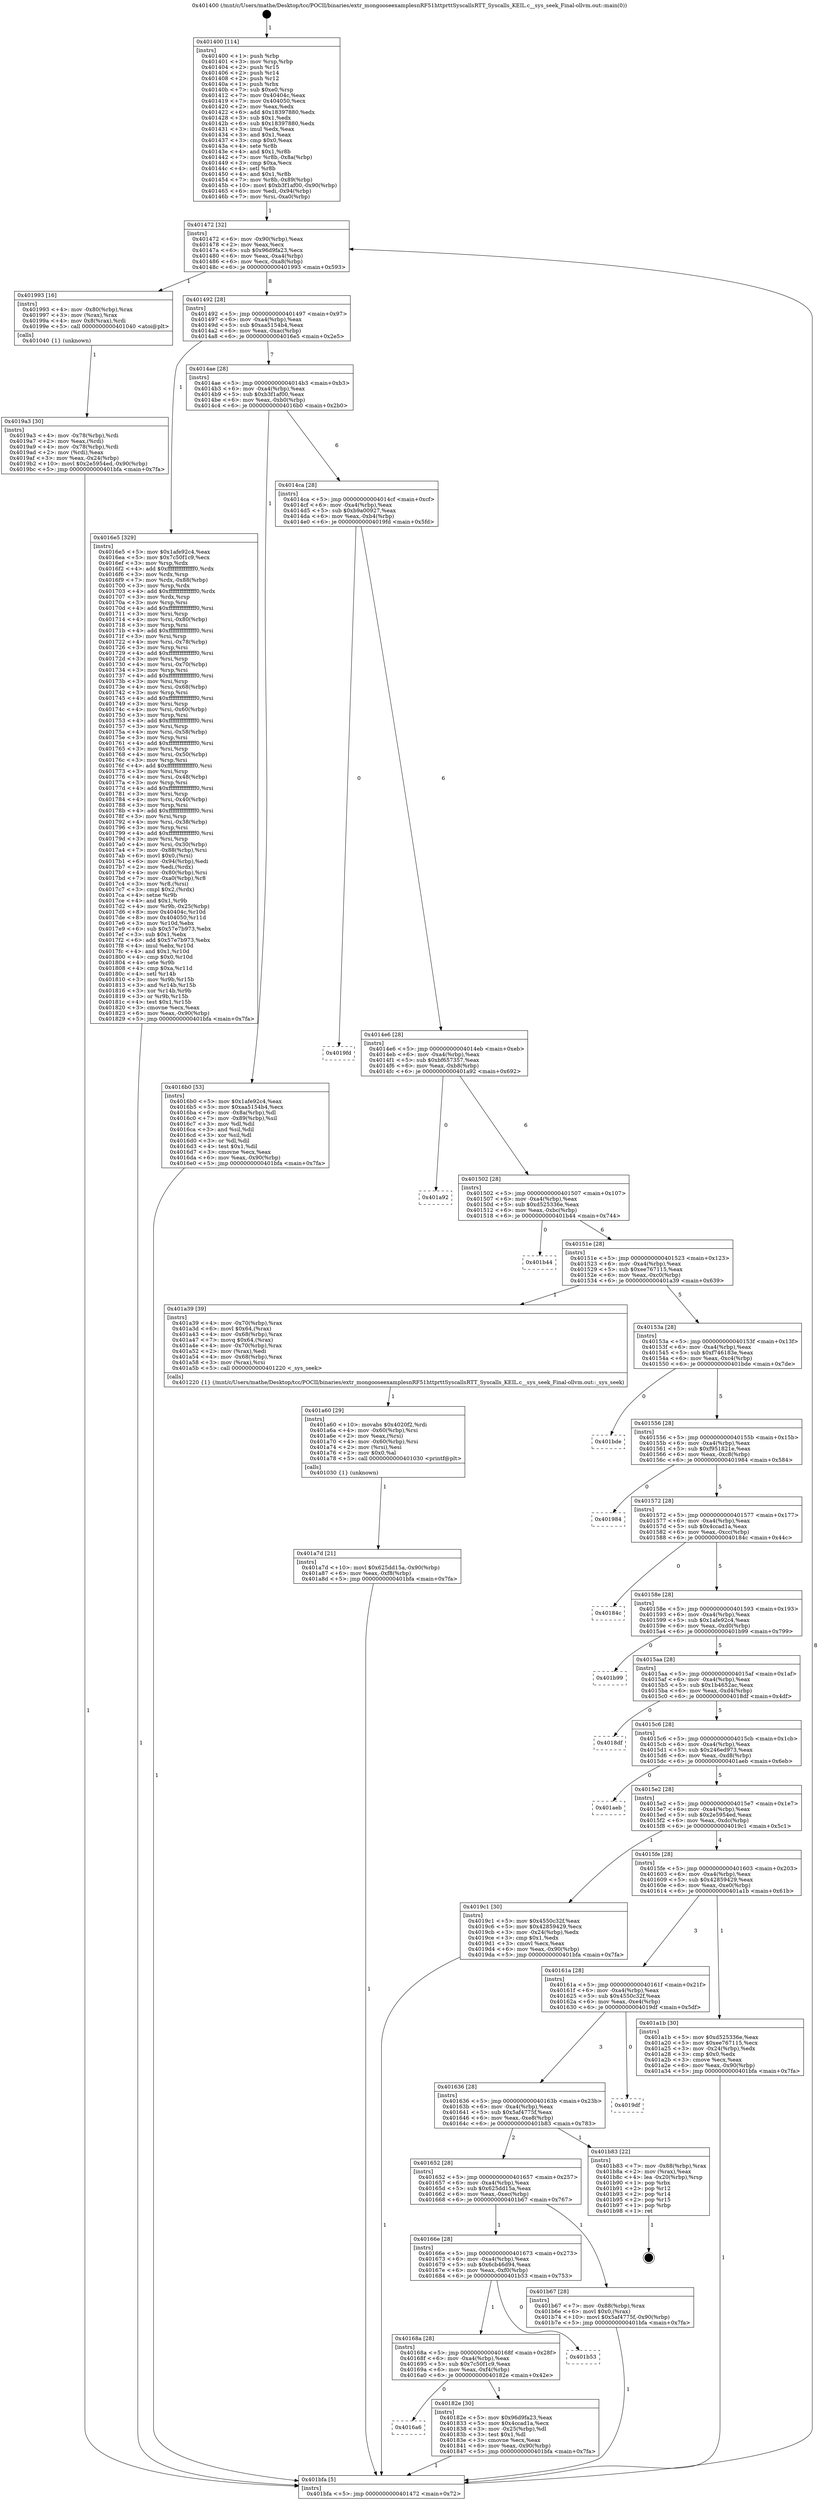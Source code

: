 digraph "0x401400" {
  label = "0x401400 (/mnt/c/Users/mathe/Desktop/tcc/POCII/binaries/extr_mongooseexamplesnRF51httprttSyscallsRTT_Syscalls_KEIL.c__sys_seek_Final-ollvm.out::main(0))"
  labelloc = "t"
  node[shape=record]

  Entry [label="",width=0.3,height=0.3,shape=circle,fillcolor=black,style=filled]
  "0x401472" [label="{
     0x401472 [32]\l
     | [instrs]\l
     &nbsp;&nbsp;0x401472 \<+6\>: mov -0x90(%rbp),%eax\l
     &nbsp;&nbsp;0x401478 \<+2\>: mov %eax,%ecx\l
     &nbsp;&nbsp;0x40147a \<+6\>: sub $0x96d9fa23,%ecx\l
     &nbsp;&nbsp;0x401480 \<+6\>: mov %eax,-0xa4(%rbp)\l
     &nbsp;&nbsp;0x401486 \<+6\>: mov %ecx,-0xa8(%rbp)\l
     &nbsp;&nbsp;0x40148c \<+6\>: je 0000000000401993 \<main+0x593\>\l
  }"]
  "0x401993" [label="{
     0x401993 [16]\l
     | [instrs]\l
     &nbsp;&nbsp;0x401993 \<+4\>: mov -0x80(%rbp),%rax\l
     &nbsp;&nbsp;0x401997 \<+3\>: mov (%rax),%rax\l
     &nbsp;&nbsp;0x40199a \<+4\>: mov 0x8(%rax),%rdi\l
     &nbsp;&nbsp;0x40199e \<+5\>: call 0000000000401040 \<atoi@plt\>\l
     | [calls]\l
     &nbsp;&nbsp;0x401040 \{1\} (unknown)\l
  }"]
  "0x401492" [label="{
     0x401492 [28]\l
     | [instrs]\l
     &nbsp;&nbsp;0x401492 \<+5\>: jmp 0000000000401497 \<main+0x97\>\l
     &nbsp;&nbsp;0x401497 \<+6\>: mov -0xa4(%rbp),%eax\l
     &nbsp;&nbsp;0x40149d \<+5\>: sub $0xaa5154b4,%eax\l
     &nbsp;&nbsp;0x4014a2 \<+6\>: mov %eax,-0xac(%rbp)\l
     &nbsp;&nbsp;0x4014a8 \<+6\>: je 00000000004016e5 \<main+0x2e5\>\l
  }"]
  Exit [label="",width=0.3,height=0.3,shape=circle,fillcolor=black,style=filled,peripheries=2]
  "0x4016e5" [label="{
     0x4016e5 [329]\l
     | [instrs]\l
     &nbsp;&nbsp;0x4016e5 \<+5\>: mov $0x1afe92c4,%eax\l
     &nbsp;&nbsp;0x4016ea \<+5\>: mov $0x7c50f1c9,%ecx\l
     &nbsp;&nbsp;0x4016ef \<+3\>: mov %rsp,%rdx\l
     &nbsp;&nbsp;0x4016f2 \<+4\>: add $0xfffffffffffffff0,%rdx\l
     &nbsp;&nbsp;0x4016f6 \<+3\>: mov %rdx,%rsp\l
     &nbsp;&nbsp;0x4016f9 \<+7\>: mov %rdx,-0x88(%rbp)\l
     &nbsp;&nbsp;0x401700 \<+3\>: mov %rsp,%rdx\l
     &nbsp;&nbsp;0x401703 \<+4\>: add $0xfffffffffffffff0,%rdx\l
     &nbsp;&nbsp;0x401707 \<+3\>: mov %rdx,%rsp\l
     &nbsp;&nbsp;0x40170a \<+3\>: mov %rsp,%rsi\l
     &nbsp;&nbsp;0x40170d \<+4\>: add $0xfffffffffffffff0,%rsi\l
     &nbsp;&nbsp;0x401711 \<+3\>: mov %rsi,%rsp\l
     &nbsp;&nbsp;0x401714 \<+4\>: mov %rsi,-0x80(%rbp)\l
     &nbsp;&nbsp;0x401718 \<+3\>: mov %rsp,%rsi\l
     &nbsp;&nbsp;0x40171b \<+4\>: add $0xfffffffffffffff0,%rsi\l
     &nbsp;&nbsp;0x40171f \<+3\>: mov %rsi,%rsp\l
     &nbsp;&nbsp;0x401722 \<+4\>: mov %rsi,-0x78(%rbp)\l
     &nbsp;&nbsp;0x401726 \<+3\>: mov %rsp,%rsi\l
     &nbsp;&nbsp;0x401729 \<+4\>: add $0xfffffffffffffff0,%rsi\l
     &nbsp;&nbsp;0x40172d \<+3\>: mov %rsi,%rsp\l
     &nbsp;&nbsp;0x401730 \<+4\>: mov %rsi,-0x70(%rbp)\l
     &nbsp;&nbsp;0x401734 \<+3\>: mov %rsp,%rsi\l
     &nbsp;&nbsp;0x401737 \<+4\>: add $0xfffffffffffffff0,%rsi\l
     &nbsp;&nbsp;0x40173b \<+3\>: mov %rsi,%rsp\l
     &nbsp;&nbsp;0x40173e \<+4\>: mov %rsi,-0x68(%rbp)\l
     &nbsp;&nbsp;0x401742 \<+3\>: mov %rsp,%rsi\l
     &nbsp;&nbsp;0x401745 \<+4\>: add $0xfffffffffffffff0,%rsi\l
     &nbsp;&nbsp;0x401749 \<+3\>: mov %rsi,%rsp\l
     &nbsp;&nbsp;0x40174c \<+4\>: mov %rsi,-0x60(%rbp)\l
     &nbsp;&nbsp;0x401750 \<+3\>: mov %rsp,%rsi\l
     &nbsp;&nbsp;0x401753 \<+4\>: add $0xfffffffffffffff0,%rsi\l
     &nbsp;&nbsp;0x401757 \<+3\>: mov %rsi,%rsp\l
     &nbsp;&nbsp;0x40175a \<+4\>: mov %rsi,-0x58(%rbp)\l
     &nbsp;&nbsp;0x40175e \<+3\>: mov %rsp,%rsi\l
     &nbsp;&nbsp;0x401761 \<+4\>: add $0xfffffffffffffff0,%rsi\l
     &nbsp;&nbsp;0x401765 \<+3\>: mov %rsi,%rsp\l
     &nbsp;&nbsp;0x401768 \<+4\>: mov %rsi,-0x50(%rbp)\l
     &nbsp;&nbsp;0x40176c \<+3\>: mov %rsp,%rsi\l
     &nbsp;&nbsp;0x40176f \<+4\>: add $0xfffffffffffffff0,%rsi\l
     &nbsp;&nbsp;0x401773 \<+3\>: mov %rsi,%rsp\l
     &nbsp;&nbsp;0x401776 \<+4\>: mov %rsi,-0x48(%rbp)\l
     &nbsp;&nbsp;0x40177a \<+3\>: mov %rsp,%rsi\l
     &nbsp;&nbsp;0x40177d \<+4\>: add $0xfffffffffffffff0,%rsi\l
     &nbsp;&nbsp;0x401781 \<+3\>: mov %rsi,%rsp\l
     &nbsp;&nbsp;0x401784 \<+4\>: mov %rsi,-0x40(%rbp)\l
     &nbsp;&nbsp;0x401788 \<+3\>: mov %rsp,%rsi\l
     &nbsp;&nbsp;0x40178b \<+4\>: add $0xfffffffffffffff0,%rsi\l
     &nbsp;&nbsp;0x40178f \<+3\>: mov %rsi,%rsp\l
     &nbsp;&nbsp;0x401792 \<+4\>: mov %rsi,-0x38(%rbp)\l
     &nbsp;&nbsp;0x401796 \<+3\>: mov %rsp,%rsi\l
     &nbsp;&nbsp;0x401799 \<+4\>: add $0xfffffffffffffff0,%rsi\l
     &nbsp;&nbsp;0x40179d \<+3\>: mov %rsi,%rsp\l
     &nbsp;&nbsp;0x4017a0 \<+4\>: mov %rsi,-0x30(%rbp)\l
     &nbsp;&nbsp;0x4017a4 \<+7\>: mov -0x88(%rbp),%rsi\l
     &nbsp;&nbsp;0x4017ab \<+6\>: movl $0x0,(%rsi)\l
     &nbsp;&nbsp;0x4017b1 \<+6\>: mov -0x94(%rbp),%edi\l
     &nbsp;&nbsp;0x4017b7 \<+2\>: mov %edi,(%rdx)\l
     &nbsp;&nbsp;0x4017b9 \<+4\>: mov -0x80(%rbp),%rsi\l
     &nbsp;&nbsp;0x4017bd \<+7\>: mov -0xa0(%rbp),%r8\l
     &nbsp;&nbsp;0x4017c4 \<+3\>: mov %r8,(%rsi)\l
     &nbsp;&nbsp;0x4017c7 \<+3\>: cmpl $0x2,(%rdx)\l
     &nbsp;&nbsp;0x4017ca \<+4\>: setne %r9b\l
     &nbsp;&nbsp;0x4017ce \<+4\>: and $0x1,%r9b\l
     &nbsp;&nbsp;0x4017d2 \<+4\>: mov %r9b,-0x25(%rbp)\l
     &nbsp;&nbsp;0x4017d6 \<+8\>: mov 0x40404c,%r10d\l
     &nbsp;&nbsp;0x4017de \<+8\>: mov 0x404050,%r11d\l
     &nbsp;&nbsp;0x4017e6 \<+3\>: mov %r10d,%ebx\l
     &nbsp;&nbsp;0x4017e9 \<+6\>: sub $0x57e7b973,%ebx\l
     &nbsp;&nbsp;0x4017ef \<+3\>: sub $0x1,%ebx\l
     &nbsp;&nbsp;0x4017f2 \<+6\>: add $0x57e7b973,%ebx\l
     &nbsp;&nbsp;0x4017f8 \<+4\>: imul %ebx,%r10d\l
     &nbsp;&nbsp;0x4017fc \<+4\>: and $0x1,%r10d\l
     &nbsp;&nbsp;0x401800 \<+4\>: cmp $0x0,%r10d\l
     &nbsp;&nbsp;0x401804 \<+4\>: sete %r9b\l
     &nbsp;&nbsp;0x401808 \<+4\>: cmp $0xa,%r11d\l
     &nbsp;&nbsp;0x40180c \<+4\>: setl %r14b\l
     &nbsp;&nbsp;0x401810 \<+3\>: mov %r9b,%r15b\l
     &nbsp;&nbsp;0x401813 \<+3\>: and %r14b,%r15b\l
     &nbsp;&nbsp;0x401816 \<+3\>: xor %r14b,%r9b\l
     &nbsp;&nbsp;0x401819 \<+3\>: or %r9b,%r15b\l
     &nbsp;&nbsp;0x40181c \<+4\>: test $0x1,%r15b\l
     &nbsp;&nbsp;0x401820 \<+3\>: cmovne %ecx,%eax\l
     &nbsp;&nbsp;0x401823 \<+6\>: mov %eax,-0x90(%rbp)\l
     &nbsp;&nbsp;0x401829 \<+5\>: jmp 0000000000401bfa \<main+0x7fa\>\l
  }"]
  "0x4014ae" [label="{
     0x4014ae [28]\l
     | [instrs]\l
     &nbsp;&nbsp;0x4014ae \<+5\>: jmp 00000000004014b3 \<main+0xb3\>\l
     &nbsp;&nbsp;0x4014b3 \<+6\>: mov -0xa4(%rbp),%eax\l
     &nbsp;&nbsp;0x4014b9 \<+5\>: sub $0xb3f1af00,%eax\l
     &nbsp;&nbsp;0x4014be \<+6\>: mov %eax,-0xb0(%rbp)\l
     &nbsp;&nbsp;0x4014c4 \<+6\>: je 00000000004016b0 \<main+0x2b0\>\l
  }"]
  "0x401a7d" [label="{
     0x401a7d [21]\l
     | [instrs]\l
     &nbsp;&nbsp;0x401a7d \<+10\>: movl $0x625dd15a,-0x90(%rbp)\l
     &nbsp;&nbsp;0x401a87 \<+6\>: mov %eax,-0xf8(%rbp)\l
     &nbsp;&nbsp;0x401a8d \<+5\>: jmp 0000000000401bfa \<main+0x7fa\>\l
  }"]
  "0x4016b0" [label="{
     0x4016b0 [53]\l
     | [instrs]\l
     &nbsp;&nbsp;0x4016b0 \<+5\>: mov $0x1afe92c4,%eax\l
     &nbsp;&nbsp;0x4016b5 \<+5\>: mov $0xaa5154b4,%ecx\l
     &nbsp;&nbsp;0x4016ba \<+6\>: mov -0x8a(%rbp),%dl\l
     &nbsp;&nbsp;0x4016c0 \<+7\>: mov -0x89(%rbp),%sil\l
     &nbsp;&nbsp;0x4016c7 \<+3\>: mov %dl,%dil\l
     &nbsp;&nbsp;0x4016ca \<+3\>: and %sil,%dil\l
     &nbsp;&nbsp;0x4016cd \<+3\>: xor %sil,%dl\l
     &nbsp;&nbsp;0x4016d0 \<+3\>: or %dl,%dil\l
     &nbsp;&nbsp;0x4016d3 \<+4\>: test $0x1,%dil\l
     &nbsp;&nbsp;0x4016d7 \<+3\>: cmovne %ecx,%eax\l
     &nbsp;&nbsp;0x4016da \<+6\>: mov %eax,-0x90(%rbp)\l
     &nbsp;&nbsp;0x4016e0 \<+5\>: jmp 0000000000401bfa \<main+0x7fa\>\l
  }"]
  "0x4014ca" [label="{
     0x4014ca [28]\l
     | [instrs]\l
     &nbsp;&nbsp;0x4014ca \<+5\>: jmp 00000000004014cf \<main+0xcf\>\l
     &nbsp;&nbsp;0x4014cf \<+6\>: mov -0xa4(%rbp),%eax\l
     &nbsp;&nbsp;0x4014d5 \<+5\>: sub $0xb9a00927,%eax\l
     &nbsp;&nbsp;0x4014da \<+6\>: mov %eax,-0xb4(%rbp)\l
     &nbsp;&nbsp;0x4014e0 \<+6\>: je 00000000004019fd \<main+0x5fd\>\l
  }"]
  "0x401bfa" [label="{
     0x401bfa [5]\l
     | [instrs]\l
     &nbsp;&nbsp;0x401bfa \<+5\>: jmp 0000000000401472 \<main+0x72\>\l
  }"]
  "0x401400" [label="{
     0x401400 [114]\l
     | [instrs]\l
     &nbsp;&nbsp;0x401400 \<+1\>: push %rbp\l
     &nbsp;&nbsp;0x401401 \<+3\>: mov %rsp,%rbp\l
     &nbsp;&nbsp;0x401404 \<+2\>: push %r15\l
     &nbsp;&nbsp;0x401406 \<+2\>: push %r14\l
     &nbsp;&nbsp;0x401408 \<+2\>: push %r12\l
     &nbsp;&nbsp;0x40140a \<+1\>: push %rbx\l
     &nbsp;&nbsp;0x40140b \<+7\>: sub $0xe0,%rsp\l
     &nbsp;&nbsp;0x401412 \<+7\>: mov 0x40404c,%eax\l
     &nbsp;&nbsp;0x401419 \<+7\>: mov 0x404050,%ecx\l
     &nbsp;&nbsp;0x401420 \<+2\>: mov %eax,%edx\l
     &nbsp;&nbsp;0x401422 \<+6\>: add $0x18397880,%edx\l
     &nbsp;&nbsp;0x401428 \<+3\>: sub $0x1,%edx\l
     &nbsp;&nbsp;0x40142b \<+6\>: sub $0x18397880,%edx\l
     &nbsp;&nbsp;0x401431 \<+3\>: imul %edx,%eax\l
     &nbsp;&nbsp;0x401434 \<+3\>: and $0x1,%eax\l
     &nbsp;&nbsp;0x401437 \<+3\>: cmp $0x0,%eax\l
     &nbsp;&nbsp;0x40143a \<+4\>: sete %r8b\l
     &nbsp;&nbsp;0x40143e \<+4\>: and $0x1,%r8b\l
     &nbsp;&nbsp;0x401442 \<+7\>: mov %r8b,-0x8a(%rbp)\l
     &nbsp;&nbsp;0x401449 \<+3\>: cmp $0xa,%ecx\l
     &nbsp;&nbsp;0x40144c \<+4\>: setl %r8b\l
     &nbsp;&nbsp;0x401450 \<+4\>: and $0x1,%r8b\l
     &nbsp;&nbsp;0x401454 \<+7\>: mov %r8b,-0x89(%rbp)\l
     &nbsp;&nbsp;0x40145b \<+10\>: movl $0xb3f1af00,-0x90(%rbp)\l
     &nbsp;&nbsp;0x401465 \<+6\>: mov %edi,-0x94(%rbp)\l
     &nbsp;&nbsp;0x40146b \<+7\>: mov %rsi,-0xa0(%rbp)\l
  }"]
  "0x401a60" [label="{
     0x401a60 [29]\l
     | [instrs]\l
     &nbsp;&nbsp;0x401a60 \<+10\>: movabs $0x4020f2,%rdi\l
     &nbsp;&nbsp;0x401a6a \<+4\>: mov -0x60(%rbp),%rsi\l
     &nbsp;&nbsp;0x401a6e \<+2\>: mov %eax,(%rsi)\l
     &nbsp;&nbsp;0x401a70 \<+4\>: mov -0x60(%rbp),%rsi\l
     &nbsp;&nbsp;0x401a74 \<+2\>: mov (%rsi),%esi\l
     &nbsp;&nbsp;0x401a76 \<+2\>: mov $0x0,%al\l
     &nbsp;&nbsp;0x401a78 \<+5\>: call 0000000000401030 \<printf@plt\>\l
     | [calls]\l
     &nbsp;&nbsp;0x401030 \{1\} (unknown)\l
  }"]
  "0x4019a3" [label="{
     0x4019a3 [30]\l
     | [instrs]\l
     &nbsp;&nbsp;0x4019a3 \<+4\>: mov -0x78(%rbp),%rdi\l
     &nbsp;&nbsp;0x4019a7 \<+2\>: mov %eax,(%rdi)\l
     &nbsp;&nbsp;0x4019a9 \<+4\>: mov -0x78(%rbp),%rdi\l
     &nbsp;&nbsp;0x4019ad \<+2\>: mov (%rdi),%eax\l
     &nbsp;&nbsp;0x4019af \<+3\>: mov %eax,-0x24(%rbp)\l
     &nbsp;&nbsp;0x4019b2 \<+10\>: movl $0x2e5954ed,-0x90(%rbp)\l
     &nbsp;&nbsp;0x4019bc \<+5\>: jmp 0000000000401bfa \<main+0x7fa\>\l
  }"]
  "0x4019fd" [label="{
     0x4019fd\l
  }", style=dashed]
  "0x4014e6" [label="{
     0x4014e6 [28]\l
     | [instrs]\l
     &nbsp;&nbsp;0x4014e6 \<+5\>: jmp 00000000004014eb \<main+0xeb\>\l
     &nbsp;&nbsp;0x4014eb \<+6\>: mov -0xa4(%rbp),%eax\l
     &nbsp;&nbsp;0x4014f1 \<+5\>: sub $0xbf657357,%eax\l
     &nbsp;&nbsp;0x4014f6 \<+6\>: mov %eax,-0xb8(%rbp)\l
     &nbsp;&nbsp;0x4014fc \<+6\>: je 0000000000401a92 \<main+0x692\>\l
  }"]
  "0x4016a6" [label="{
     0x4016a6\l
  }", style=dashed]
  "0x401a92" [label="{
     0x401a92\l
  }", style=dashed]
  "0x401502" [label="{
     0x401502 [28]\l
     | [instrs]\l
     &nbsp;&nbsp;0x401502 \<+5\>: jmp 0000000000401507 \<main+0x107\>\l
     &nbsp;&nbsp;0x401507 \<+6\>: mov -0xa4(%rbp),%eax\l
     &nbsp;&nbsp;0x40150d \<+5\>: sub $0xd525336e,%eax\l
     &nbsp;&nbsp;0x401512 \<+6\>: mov %eax,-0xbc(%rbp)\l
     &nbsp;&nbsp;0x401518 \<+6\>: je 0000000000401b44 \<main+0x744\>\l
  }"]
  "0x40182e" [label="{
     0x40182e [30]\l
     | [instrs]\l
     &nbsp;&nbsp;0x40182e \<+5\>: mov $0x96d9fa23,%eax\l
     &nbsp;&nbsp;0x401833 \<+5\>: mov $0x4ccad1a,%ecx\l
     &nbsp;&nbsp;0x401838 \<+3\>: mov -0x25(%rbp),%dl\l
     &nbsp;&nbsp;0x40183b \<+3\>: test $0x1,%dl\l
     &nbsp;&nbsp;0x40183e \<+3\>: cmovne %ecx,%eax\l
     &nbsp;&nbsp;0x401841 \<+6\>: mov %eax,-0x90(%rbp)\l
     &nbsp;&nbsp;0x401847 \<+5\>: jmp 0000000000401bfa \<main+0x7fa\>\l
  }"]
  "0x401b44" [label="{
     0x401b44\l
  }", style=dashed]
  "0x40151e" [label="{
     0x40151e [28]\l
     | [instrs]\l
     &nbsp;&nbsp;0x40151e \<+5\>: jmp 0000000000401523 \<main+0x123\>\l
     &nbsp;&nbsp;0x401523 \<+6\>: mov -0xa4(%rbp),%eax\l
     &nbsp;&nbsp;0x401529 \<+5\>: sub $0xee767115,%eax\l
     &nbsp;&nbsp;0x40152e \<+6\>: mov %eax,-0xc0(%rbp)\l
     &nbsp;&nbsp;0x401534 \<+6\>: je 0000000000401a39 \<main+0x639\>\l
  }"]
  "0x40168a" [label="{
     0x40168a [28]\l
     | [instrs]\l
     &nbsp;&nbsp;0x40168a \<+5\>: jmp 000000000040168f \<main+0x28f\>\l
     &nbsp;&nbsp;0x40168f \<+6\>: mov -0xa4(%rbp),%eax\l
     &nbsp;&nbsp;0x401695 \<+5\>: sub $0x7c50f1c9,%eax\l
     &nbsp;&nbsp;0x40169a \<+6\>: mov %eax,-0xf4(%rbp)\l
     &nbsp;&nbsp;0x4016a0 \<+6\>: je 000000000040182e \<main+0x42e\>\l
  }"]
  "0x401a39" [label="{
     0x401a39 [39]\l
     | [instrs]\l
     &nbsp;&nbsp;0x401a39 \<+4\>: mov -0x70(%rbp),%rax\l
     &nbsp;&nbsp;0x401a3d \<+6\>: movl $0x64,(%rax)\l
     &nbsp;&nbsp;0x401a43 \<+4\>: mov -0x68(%rbp),%rax\l
     &nbsp;&nbsp;0x401a47 \<+7\>: movq $0x64,(%rax)\l
     &nbsp;&nbsp;0x401a4e \<+4\>: mov -0x70(%rbp),%rax\l
     &nbsp;&nbsp;0x401a52 \<+2\>: mov (%rax),%edi\l
     &nbsp;&nbsp;0x401a54 \<+4\>: mov -0x68(%rbp),%rax\l
     &nbsp;&nbsp;0x401a58 \<+3\>: mov (%rax),%rsi\l
     &nbsp;&nbsp;0x401a5b \<+5\>: call 0000000000401220 \<_sys_seek\>\l
     | [calls]\l
     &nbsp;&nbsp;0x401220 \{1\} (/mnt/c/Users/mathe/Desktop/tcc/POCII/binaries/extr_mongooseexamplesnRF51httprttSyscallsRTT_Syscalls_KEIL.c__sys_seek_Final-ollvm.out::_sys_seek)\l
  }"]
  "0x40153a" [label="{
     0x40153a [28]\l
     | [instrs]\l
     &nbsp;&nbsp;0x40153a \<+5\>: jmp 000000000040153f \<main+0x13f\>\l
     &nbsp;&nbsp;0x40153f \<+6\>: mov -0xa4(%rbp),%eax\l
     &nbsp;&nbsp;0x401545 \<+5\>: sub $0xf746183e,%eax\l
     &nbsp;&nbsp;0x40154a \<+6\>: mov %eax,-0xc4(%rbp)\l
     &nbsp;&nbsp;0x401550 \<+6\>: je 0000000000401bde \<main+0x7de\>\l
  }"]
  "0x401b53" [label="{
     0x401b53\l
  }", style=dashed]
  "0x401bde" [label="{
     0x401bde\l
  }", style=dashed]
  "0x401556" [label="{
     0x401556 [28]\l
     | [instrs]\l
     &nbsp;&nbsp;0x401556 \<+5\>: jmp 000000000040155b \<main+0x15b\>\l
     &nbsp;&nbsp;0x40155b \<+6\>: mov -0xa4(%rbp),%eax\l
     &nbsp;&nbsp;0x401561 \<+5\>: sub $0xf951821e,%eax\l
     &nbsp;&nbsp;0x401566 \<+6\>: mov %eax,-0xc8(%rbp)\l
     &nbsp;&nbsp;0x40156c \<+6\>: je 0000000000401984 \<main+0x584\>\l
  }"]
  "0x40166e" [label="{
     0x40166e [28]\l
     | [instrs]\l
     &nbsp;&nbsp;0x40166e \<+5\>: jmp 0000000000401673 \<main+0x273\>\l
     &nbsp;&nbsp;0x401673 \<+6\>: mov -0xa4(%rbp),%eax\l
     &nbsp;&nbsp;0x401679 \<+5\>: sub $0x6cb46d94,%eax\l
     &nbsp;&nbsp;0x40167e \<+6\>: mov %eax,-0xf0(%rbp)\l
     &nbsp;&nbsp;0x401684 \<+6\>: je 0000000000401b53 \<main+0x753\>\l
  }"]
  "0x401984" [label="{
     0x401984\l
  }", style=dashed]
  "0x401572" [label="{
     0x401572 [28]\l
     | [instrs]\l
     &nbsp;&nbsp;0x401572 \<+5\>: jmp 0000000000401577 \<main+0x177\>\l
     &nbsp;&nbsp;0x401577 \<+6\>: mov -0xa4(%rbp),%eax\l
     &nbsp;&nbsp;0x40157d \<+5\>: sub $0x4ccad1a,%eax\l
     &nbsp;&nbsp;0x401582 \<+6\>: mov %eax,-0xcc(%rbp)\l
     &nbsp;&nbsp;0x401588 \<+6\>: je 000000000040184c \<main+0x44c\>\l
  }"]
  "0x401b67" [label="{
     0x401b67 [28]\l
     | [instrs]\l
     &nbsp;&nbsp;0x401b67 \<+7\>: mov -0x88(%rbp),%rax\l
     &nbsp;&nbsp;0x401b6e \<+6\>: movl $0x0,(%rax)\l
     &nbsp;&nbsp;0x401b74 \<+10\>: movl $0x5af4775f,-0x90(%rbp)\l
     &nbsp;&nbsp;0x401b7e \<+5\>: jmp 0000000000401bfa \<main+0x7fa\>\l
  }"]
  "0x40184c" [label="{
     0x40184c\l
  }", style=dashed]
  "0x40158e" [label="{
     0x40158e [28]\l
     | [instrs]\l
     &nbsp;&nbsp;0x40158e \<+5\>: jmp 0000000000401593 \<main+0x193\>\l
     &nbsp;&nbsp;0x401593 \<+6\>: mov -0xa4(%rbp),%eax\l
     &nbsp;&nbsp;0x401599 \<+5\>: sub $0x1afe92c4,%eax\l
     &nbsp;&nbsp;0x40159e \<+6\>: mov %eax,-0xd0(%rbp)\l
     &nbsp;&nbsp;0x4015a4 \<+6\>: je 0000000000401b99 \<main+0x799\>\l
  }"]
  "0x401652" [label="{
     0x401652 [28]\l
     | [instrs]\l
     &nbsp;&nbsp;0x401652 \<+5\>: jmp 0000000000401657 \<main+0x257\>\l
     &nbsp;&nbsp;0x401657 \<+6\>: mov -0xa4(%rbp),%eax\l
     &nbsp;&nbsp;0x40165d \<+5\>: sub $0x625dd15a,%eax\l
     &nbsp;&nbsp;0x401662 \<+6\>: mov %eax,-0xec(%rbp)\l
     &nbsp;&nbsp;0x401668 \<+6\>: je 0000000000401b67 \<main+0x767\>\l
  }"]
  "0x401b99" [label="{
     0x401b99\l
  }", style=dashed]
  "0x4015aa" [label="{
     0x4015aa [28]\l
     | [instrs]\l
     &nbsp;&nbsp;0x4015aa \<+5\>: jmp 00000000004015af \<main+0x1af\>\l
     &nbsp;&nbsp;0x4015af \<+6\>: mov -0xa4(%rbp),%eax\l
     &nbsp;&nbsp;0x4015b5 \<+5\>: sub $0x1b4652ac,%eax\l
     &nbsp;&nbsp;0x4015ba \<+6\>: mov %eax,-0xd4(%rbp)\l
     &nbsp;&nbsp;0x4015c0 \<+6\>: je 00000000004018df \<main+0x4df\>\l
  }"]
  "0x401b83" [label="{
     0x401b83 [22]\l
     | [instrs]\l
     &nbsp;&nbsp;0x401b83 \<+7\>: mov -0x88(%rbp),%rax\l
     &nbsp;&nbsp;0x401b8a \<+2\>: mov (%rax),%eax\l
     &nbsp;&nbsp;0x401b8c \<+4\>: lea -0x20(%rbp),%rsp\l
     &nbsp;&nbsp;0x401b90 \<+1\>: pop %rbx\l
     &nbsp;&nbsp;0x401b91 \<+2\>: pop %r12\l
     &nbsp;&nbsp;0x401b93 \<+2\>: pop %r14\l
     &nbsp;&nbsp;0x401b95 \<+2\>: pop %r15\l
     &nbsp;&nbsp;0x401b97 \<+1\>: pop %rbp\l
     &nbsp;&nbsp;0x401b98 \<+1\>: ret\l
  }"]
  "0x4018df" [label="{
     0x4018df\l
  }", style=dashed]
  "0x4015c6" [label="{
     0x4015c6 [28]\l
     | [instrs]\l
     &nbsp;&nbsp;0x4015c6 \<+5\>: jmp 00000000004015cb \<main+0x1cb\>\l
     &nbsp;&nbsp;0x4015cb \<+6\>: mov -0xa4(%rbp),%eax\l
     &nbsp;&nbsp;0x4015d1 \<+5\>: sub $0x246ed973,%eax\l
     &nbsp;&nbsp;0x4015d6 \<+6\>: mov %eax,-0xd8(%rbp)\l
     &nbsp;&nbsp;0x4015dc \<+6\>: je 0000000000401aeb \<main+0x6eb\>\l
  }"]
  "0x401636" [label="{
     0x401636 [28]\l
     | [instrs]\l
     &nbsp;&nbsp;0x401636 \<+5\>: jmp 000000000040163b \<main+0x23b\>\l
     &nbsp;&nbsp;0x40163b \<+6\>: mov -0xa4(%rbp),%eax\l
     &nbsp;&nbsp;0x401641 \<+5\>: sub $0x5af4775f,%eax\l
     &nbsp;&nbsp;0x401646 \<+6\>: mov %eax,-0xe8(%rbp)\l
     &nbsp;&nbsp;0x40164c \<+6\>: je 0000000000401b83 \<main+0x783\>\l
  }"]
  "0x401aeb" [label="{
     0x401aeb\l
  }", style=dashed]
  "0x4015e2" [label="{
     0x4015e2 [28]\l
     | [instrs]\l
     &nbsp;&nbsp;0x4015e2 \<+5\>: jmp 00000000004015e7 \<main+0x1e7\>\l
     &nbsp;&nbsp;0x4015e7 \<+6\>: mov -0xa4(%rbp),%eax\l
     &nbsp;&nbsp;0x4015ed \<+5\>: sub $0x2e5954ed,%eax\l
     &nbsp;&nbsp;0x4015f2 \<+6\>: mov %eax,-0xdc(%rbp)\l
     &nbsp;&nbsp;0x4015f8 \<+6\>: je 00000000004019c1 \<main+0x5c1\>\l
  }"]
  "0x4019df" [label="{
     0x4019df\l
  }", style=dashed]
  "0x4019c1" [label="{
     0x4019c1 [30]\l
     | [instrs]\l
     &nbsp;&nbsp;0x4019c1 \<+5\>: mov $0x4550c32f,%eax\l
     &nbsp;&nbsp;0x4019c6 \<+5\>: mov $0x42859429,%ecx\l
     &nbsp;&nbsp;0x4019cb \<+3\>: mov -0x24(%rbp),%edx\l
     &nbsp;&nbsp;0x4019ce \<+3\>: cmp $0x1,%edx\l
     &nbsp;&nbsp;0x4019d1 \<+3\>: cmovl %ecx,%eax\l
     &nbsp;&nbsp;0x4019d4 \<+6\>: mov %eax,-0x90(%rbp)\l
     &nbsp;&nbsp;0x4019da \<+5\>: jmp 0000000000401bfa \<main+0x7fa\>\l
  }"]
  "0x4015fe" [label="{
     0x4015fe [28]\l
     | [instrs]\l
     &nbsp;&nbsp;0x4015fe \<+5\>: jmp 0000000000401603 \<main+0x203\>\l
     &nbsp;&nbsp;0x401603 \<+6\>: mov -0xa4(%rbp),%eax\l
     &nbsp;&nbsp;0x401609 \<+5\>: sub $0x42859429,%eax\l
     &nbsp;&nbsp;0x40160e \<+6\>: mov %eax,-0xe0(%rbp)\l
     &nbsp;&nbsp;0x401614 \<+6\>: je 0000000000401a1b \<main+0x61b\>\l
  }"]
  "0x40161a" [label="{
     0x40161a [28]\l
     | [instrs]\l
     &nbsp;&nbsp;0x40161a \<+5\>: jmp 000000000040161f \<main+0x21f\>\l
     &nbsp;&nbsp;0x40161f \<+6\>: mov -0xa4(%rbp),%eax\l
     &nbsp;&nbsp;0x401625 \<+5\>: sub $0x4550c32f,%eax\l
     &nbsp;&nbsp;0x40162a \<+6\>: mov %eax,-0xe4(%rbp)\l
     &nbsp;&nbsp;0x401630 \<+6\>: je 00000000004019df \<main+0x5df\>\l
  }"]
  "0x401a1b" [label="{
     0x401a1b [30]\l
     | [instrs]\l
     &nbsp;&nbsp;0x401a1b \<+5\>: mov $0xd525336e,%eax\l
     &nbsp;&nbsp;0x401a20 \<+5\>: mov $0xee767115,%ecx\l
     &nbsp;&nbsp;0x401a25 \<+3\>: mov -0x24(%rbp),%edx\l
     &nbsp;&nbsp;0x401a28 \<+3\>: cmp $0x0,%edx\l
     &nbsp;&nbsp;0x401a2b \<+3\>: cmove %ecx,%eax\l
     &nbsp;&nbsp;0x401a2e \<+6\>: mov %eax,-0x90(%rbp)\l
     &nbsp;&nbsp;0x401a34 \<+5\>: jmp 0000000000401bfa \<main+0x7fa\>\l
  }"]
  Entry -> "0x401400" [label=" 1"]
  "0x401472" -> "0x401993" [label=" 1"]
  "0x401472" -> "0x401492" [label=" 8"]
  "0x401b83" -> Exit [label=" 1"]
  "0x401492" -> "0x4016e5" [label=" 1"]
  "0x401492" -> "0x4014ae" [label=" 7"]
  "0x401b67" -> "0x401bfa" [label=" 1"]
  "0x4014ae" -> "0x4016b0" [label=" 1"]
  "0x4014ae" -> "0x4014ca" [label=" 6"]
  "0x4016b0" -> "0x401bfa" [label=" 1"]
  "0x401400" -> "0x401472" [label=" 1"]
  "0x401bfa" -> "0x401472" [label=" 8"]
  "0x401a7d" -> "0x401bfa" [label=" 1"]
  "0x4016e5" -> "0x401bfa" [label=" 1"]
  "0x401a60" -> "0x401a7d" [label=" 1"]
  "0x4014ca" -> "0x4019fd" [label=" 0"]
  "0x4014ca" -> "0x4014e6" [label=" 6"]
  "0x401a39" -> "0x401a60" [label=" 1"]
  "0x4014e6" -> "0x401a92" [label=" 0"]
  "0x4014e6" -> "0x401502" [label=" 6"]
  "0x401a1b" -> "0x401bfa" [label=" 1"]
  "0x401502" -> "0x401b44" [label=" 0"]
  "0x401502" -> "0x40151e" [label=" 6"]
  "0x4019c1" -> "0x401bfa" [label=" 1"]
  "0x40151e" -> "0x401a39" [label=" 1"]
  "0x40151e" -> "0x40153a" [label=" 5"]
  "0x401993" -> "0x4019a3" [label=" 1"]
  "0x40153a" -> "0x401bde" [label=" 0"]
  "0x40153a" -> "0x401556" [label=" 5"]
  "0x40182e" -> "0x401bfa" [label=" 1"]
  "0x401556" -> "0x401984" [label=" 0"]
  "0x401556" -> "0x401572" [label=" 5"]
  "0x40168a" -> "0x40182e" [label=" 1"]
  "0x401572" -> "0x40184c" [label=" 0"]
  "0x401572" -> "0x40158e" [label=" 5"]
  "0x4019a3" -> "0x401bfa" [label=" 1"]
  "0x40158e" -> "0x401b99" [label=" 0"]
  "0x40158e" -> "0x4015aa" [label=" 5"]
  "0x40166e" -> "0x401b53" [label=" 0"]
  "0x4015aa" -> "0x4018df" [label=" 0"]
  "0x4015aa" -> "0x4015c6" [label=" 5"]
  "0x40168a" -> "0x4016a6" [label=" 0"]
  "0x4015c6" -> "0x401aeb" [label=" 0"]
  "0x4015c6" -> "0x4015e2" [label=" 5"]
  "0x401652" -> "0x401b67" [label=" 1"]
  "0x4015e2" -> "0x4019c1" [label=" 1"]
  "0x4015e2" -> "0x4015fe" [label=" 4"]
  "0x40166e" -> "0x40168a" [label=" 1"]
  "0x4015fe" -> "0x401a1b" [label=" 1"]
  "0x4015fe" -> "0x40161a" [label=" 3"]
  "0x401636" -> "0x401652" [label=" 2"]
  "0x40161a" -> "0x4019df" [label=" 0"]
  "0x40161a" -> "0x401636" [label=" 3"]
  "0x401652" -> "0x40166e" [label=" 1"]
  "0x401636" -> "0x401b83" [label=" 1"]
}
